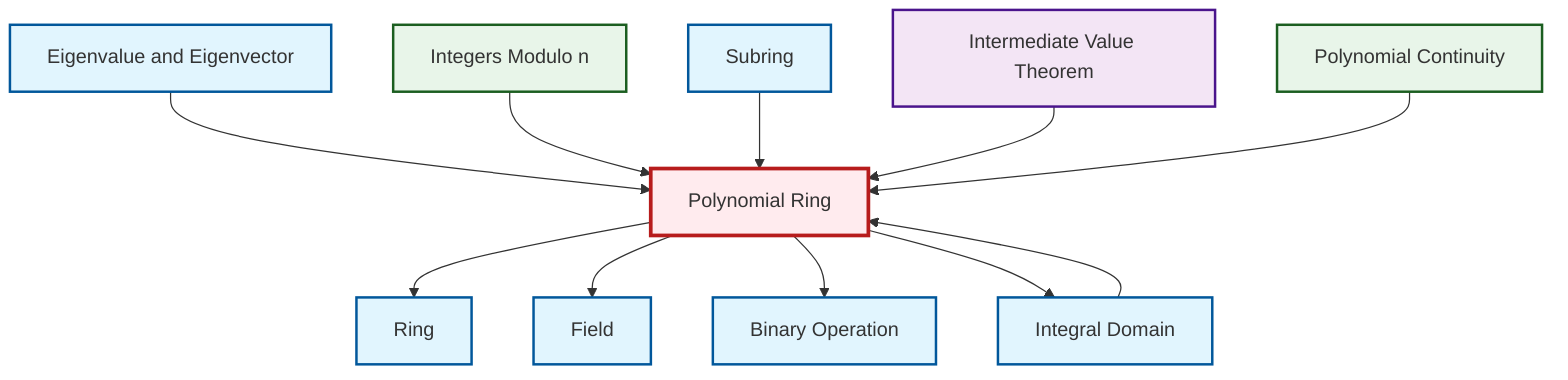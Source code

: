 graph TD
    classDef definition fill:#e1f5fe,stroke:#01579b,stroke-width:2px
    classDef theorem fill:#f3e5f5,stroke:#4a148c,stroke-width:2px
    classDef axiom fill:#fff3e0,stroke:#e65100,stroke-width:2px
    classDef example fill:#e8f5e9,stroke:#1b5e20,stroke-width:2px
    classDef current fill:#ffebee,stroke:#b71c1c,stroke-width:3px
    def-ring["Ring"]:::definition
    thm-intermediate-value["Intermediate Value Theorem"]:::theorem
    def-eigenvalue-eigenvector["Eigenvalue and Eigenvector"]:::definition
    def-integral-domain["Integral Domain"]:::definition
    def-field["Field"]:::definition
    def-polynomial-ring["Polynomial Ring"]:::definition
    def-binary-operation["Binary Operation"]:::definition
    ex-quotient-integers-mod-n["Integers Modulo n"]:::example
    ex-polynomial-continuity["Polynomial Continuity"]:::example
    def-subring["Subring"]:::definition
    def-polynomial-ring --> def-ring
    def-polynomial-ring --> def-field
    def-eigenvalue-eigenvector --> def-polynomial-ring
    def-polynomial-ring --> def-binary-operation
    ex-quotient-integers-mod-n --> def-polynomial-ring
    def-subring --> def-polynomial-ring
    def-integral-domain --> def-polynomial-ring
    def-polynomial-ring --> def-integral-domain
    thm-intermediate-value --> def-polynomial-ring
    ex-polynomial-continuity --> def-polynomial-ring
    class def-polynomial-ring current